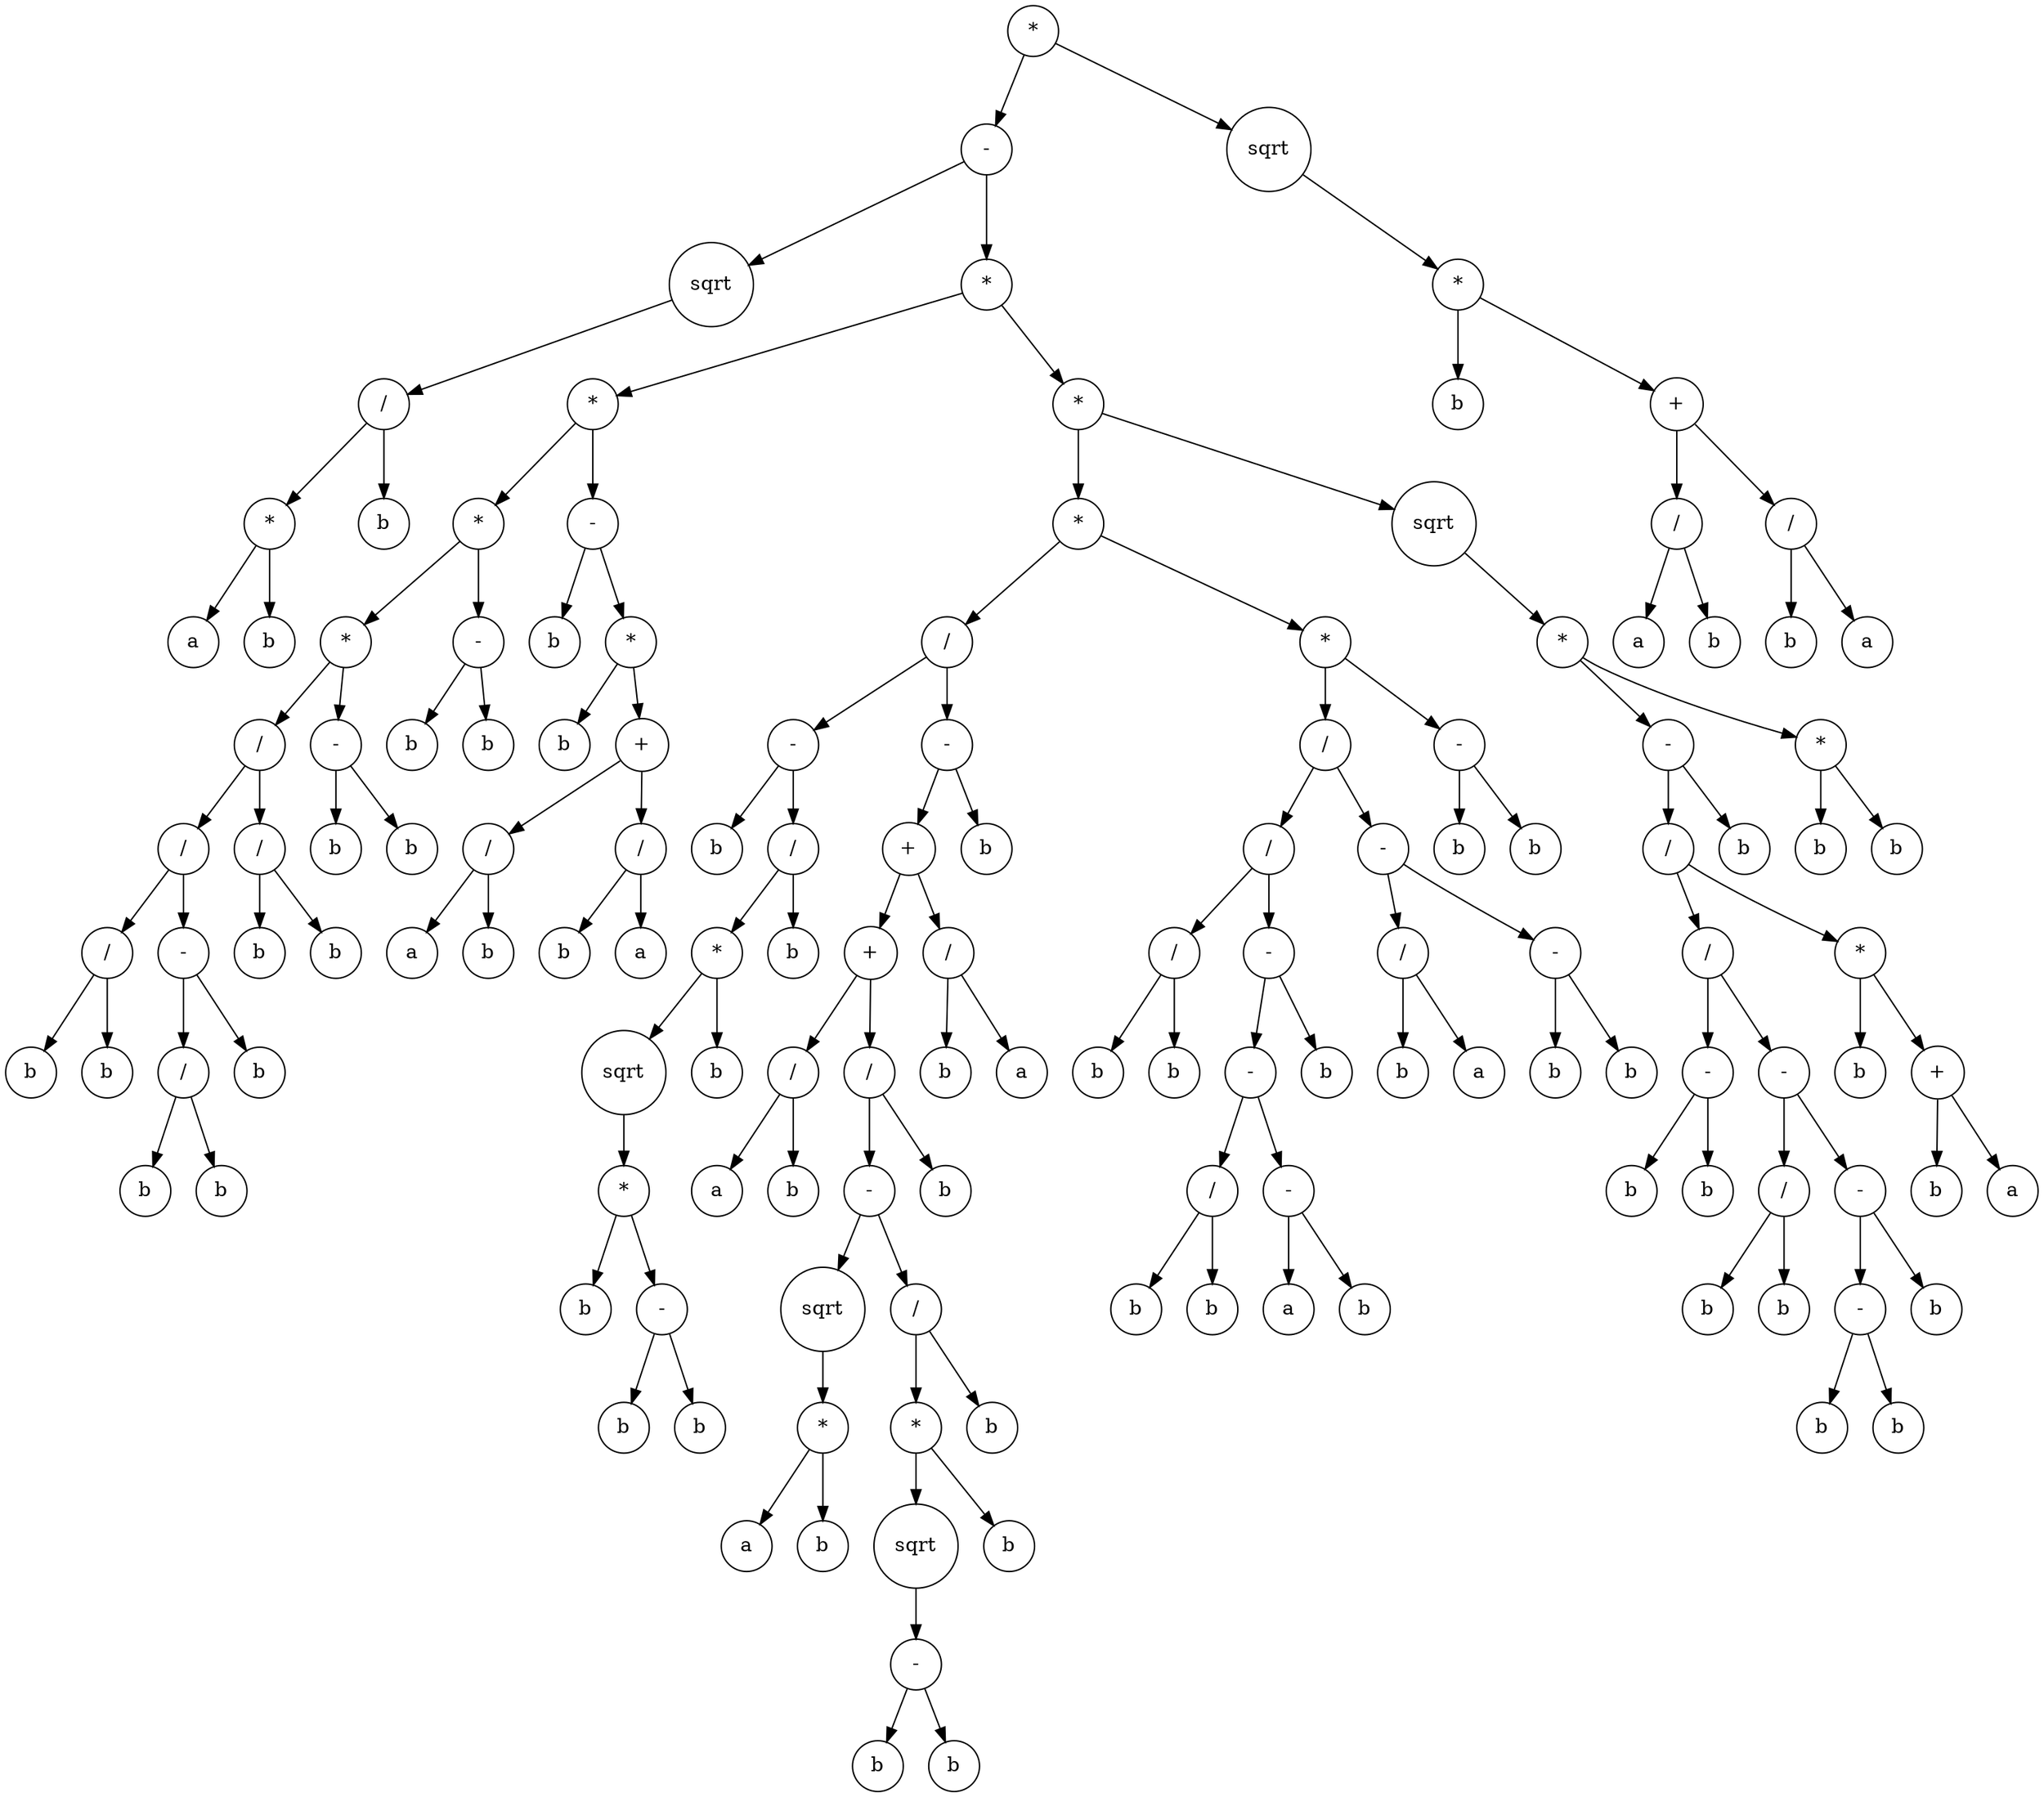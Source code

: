 digraph g {
graph [ordering=out];
node [shape=circle];
n[label = "*"];
n0[label = "-"];
n00[label = "sqrt"];
n000[label = "/"];
n0000[label = "*"];
n00000[label = "a"];
n0000 -> n00000;
n00001[label = "b"];
n0000 -> n00001;
n000 -> n0000;
n0001[label = "b"];
n000 -> n0001;
n00 -> n000;
n0 -> n00;
n01[label = "*"];
n010[label = "*"];
n0100[label = "*"];
n01000[label = "*"];
n010000[label = "/"];
n0100000[label = "/"];
n01000000[label = "/"];
n010000000[label = "b"];
n01000000 -> n010000000;
n010000001[label = "b"];
n01000000 -> n010000001;
n0100000 -> n01000000;
n01000001[label = "-"];
n010000010[label = "/"];
n0100000100[label = "b"];
n010000010 -> n0100000100;
n0100000101[label = "b"];
n010000010 -> n0100000101;
n01000001 -> n010000010;
n010000011[label = "b"];
n01000001 -> n010000011;
n0100000 -> n01000001;
n010000 -> n0100000;
n0100001[label = "/"];
n01000010[label = "b"];
n0100001 -> n01000010;
n01000011[label = "b"];
n0100001 -> n01000011;
n010000 -> n0100001;
n01000 -> n010000;
n010001[label = "-"];
n0100010[label = "b"];
n010001 -> n0100010;
n0100011[label = "b"];
n010001 -> n0100011;
n01000 -> n010001;
n0100 -> n01000;
n01001[label = "-"];
n010010[label = "b"];
n01001 -> n010010;
n010011[label = "b"];
n01001 -> n010011;
n0100 -> n01001;
n010 -> n0100;
n0101[label = "-"];
n01010[label = "b"];
n0101 -> n01010;
n01011[label = "*"];
n010110[label = "b"];
n01011 -> n010110;
n010111[label = "+"];
n0101110[label = "/"];
n01011100[label = "a"];
n0101110 -> n01011100;
n01011101[label = "b"];
n0101110 -> n01011101;
n010111 -> n0101110;
n0101111[label = "/"];
n01011110[label = "b"];
n0101111 -> n01011110;
n01011111[label = "a"];
n0101111 -> n01011111;
n010111 -> n0101111;
n01011 -> n010111;
n0101 -> n01011;
n010 -> n0101;
n01 -> n010;
n011[label = "*"];
n0110[label = "*"];
n01100[label = "/"];
n011000[label = "-"];
n0110000[label = "b"];
n011000 -> n0110000;
n0110001[label = "/"];
n01100010[label = "*"];
n011000100[label = "sqrt"];
n0110001000[label = "*"];
n01100010000[label = "b"];
n0110001000 -> n01100010000;
n01100010001[label = "-"];
n011000100010[label = "b"];
n01100010001 -> n011000100010;
n011000100011[label = "b"];
n01100010001 -> n011000100011;
n0110001000 -> n01100010001;
n011000100 -> n0110001000;
n01100010 -> n011000100;
n011000101[label = "b"];
n01100010 -> n011000101;
n0110001 -> n01100010;
n01100011[label = "b"];
n0110001 -> n01100011;
n011000 -> n0110001;
n01100 -> n011000;
n011001[label = "-"];
n0110010[label = "+"];
n01100100[label = "+"];
n011001000[label = "/"];
n0110010000[label = "a"];
n011001000 -> n0110010000;
n0110010001[label = "b"];
n011001000 -> n0110010001;
n01100100 -> n011001000;
n011001001[label = "/"];
n0110010010[label = "-"];
n01100100100[label = "sqrt"];
n011001001000[label = "*"];
n0110010010000[label = "a"];
n011001001000 -> n0110010010000;
n0110010010001[label = "b"];
n011001001000 -> n0110010010001;
n01100100100 -> n011001001000;
n0110010010 -> n01100100100;
n01100100101[label = "/"];
n011001001010[label = "*"];
n0110010010100[label = "sqrt"];
n01100100101000[label = "-"];
n011001001010000[label = "b"];
n01100100101000 -> n011001001010000;
n011001001010001[label = "b"];
n01100100101000 -> n011001001010001;
n0110010010100 -> n01100100101000;
n011001001010 -> n0110010010100;
n0110010010101[label = "b"];
n011001001010 -> n0110010010101;
n01100100101 -> n011001001010;
n011001001011[label = "b"];
n01100100101 -> n011001001011;
n0110010010 -> n01100100101;
n011001001 -> n0110010010;
n0110010011[label = "b"];
n011001001 -> n0110010011;
n01100100 -> n011001001;
n0110010 -> n01100100;
n01100101[label = "/"];
n011001010[label = "b"];
n01100101 -> n011001010;
n011001011[label = "a"];
n01100101 -> n011001011;
n0110010 -> n01100101;
n011001 -> n0110010;
n0110011[label = "b"];
n011001 -> n0110011;
n01100 -> n011001;
n0110 -> n01100;
n01101[label = "*"];
n011010[label = "/"];
n0110100[label = "/"];
n01101000[label = "/"];
n011010000[label = "b"];
n01101000 -> n011010000;
n011010001[label = "b"];
n01101000 -> n011010001;
n0110100 -> n01101000;
n01101001[label = "-"];
n011010010[label = "-"];
n0110100100[label = "/"];
n01101001000[label = "b"];
n0110100100 -> n01101001000;
n01101001001[label = "b"];
n0110100100 -> n01101001001;
n011010010 -> n0110100100;
n0110100101[label = "-"];
n01101001010[label = "a"];
n0110100101 -> n01101001010;
n01101001011[label = "b"];
n0110100101 -> n01101001011;
n011010010 -> n0110100101;
n01101001 -> n011010010;
n011010011[label = "b"];
n01101001 -> n011010011;
n0110100 -> n01101001;
n011010 -> n0110100;
n0110101[label = "-"];
n01101010[label = "/"];
n011010100[label = "b"];
n01101010 -> n011010100;
n011010101[label = "a"];
n01101010 -> n011010101;
n0110101 -> n01101010;
n01101011[label = "-"];
n011010110[label = "b"];
n01101011 -> n011010110;
n011010111[label = "b"];
n01101011 -> n011010111;
n0110101 -> n01101011;
n011010 -> n0110101;
n01101 -> n011010;
n011011[label = "-"];
n0110110[label = "b"];
n011011 -> n0110110;
n0110111[label = "b"];
n011011 -> n0110111;
n01101 -> n011011;
n0110 -> n01101;
n011 -> n0110;
n0111[label = "sqrt"];
n01110[label = "*"];
n011100[label = "-"];
n0111000[label = "/"];
n01110000[label = "/"];
n011100000[label = "-"];
n0111000000[label = "b"];
n011100000 -> n0111000000;
n0111000001[label = "b"];
n011100000 -> n0111000001;
n01110000 -> n011100000;
n011100001[label = "-"];
n0111000010[label = "/"];
n01110000100[label = "b"];
n0111000010 -> n01110000100;
n01110000101[label = "b"];
n0111000010 -> n01110000101;
n011100001 -> n0111000010;
n0111000011[label = "-"];
n01110000110[label = "-"];
n011100001100[label = "b"];
n01110000110 -> n011100001100;
n011100001101[label = "b"];
n01110000110 -> n011100001101;
n0111000011 -> n01110000110;
n01110000111[label = "b"];
n0111000011 -> n01110000111;
n011100001 -> n0111000011;
n01110000 -> n011100001;
n0111000 -> n01110000;
n01110001[label = "*"];
n011100010[label = "b"];
n01110001 -> n011100010;
n011100011[label = "+"];
n0111000110[label = "b"];
n011100011 -> n0111000110;
n0111000111[label = "a"];
n011100011 -> n0111000111;
n01110001 -> n011100011;
n0111000 -> n01110001;
n011100 -> n0111000;
n0111001[label = "b"];
n011100 -> n0111001;
n01110 -> n011100;
n011101[label = "*"];
n0111010[label = "b"];
n011101 -> n0111010;
n0111011[label = "b"];
n011101 -> n0111011;
n01110 -> n011101;
n0111 -> n01110;
n011 -> n0111;
n01 -> n011;
n0 -> n01;
n -> n0;
n1[label = "sqrt"];
n10[label = "*"];
n100[label = "b"];
n10 -> n100;
n101[label = "+"];
n1010[label = "/"];
n10100[label = "a"];
n1010 -> n10100;
n10101[label = "b"];
n1010 -> n10101;
n101 -> n1010;
n1011[label = "/"];
n10110[label = "b"];
n1011 -> n10110;
n10111[label = "a"];
n1011 -> n10111;
n101 -> n1011;
n10 -> n101;
n1 -> n10;
n -> n1;
}
